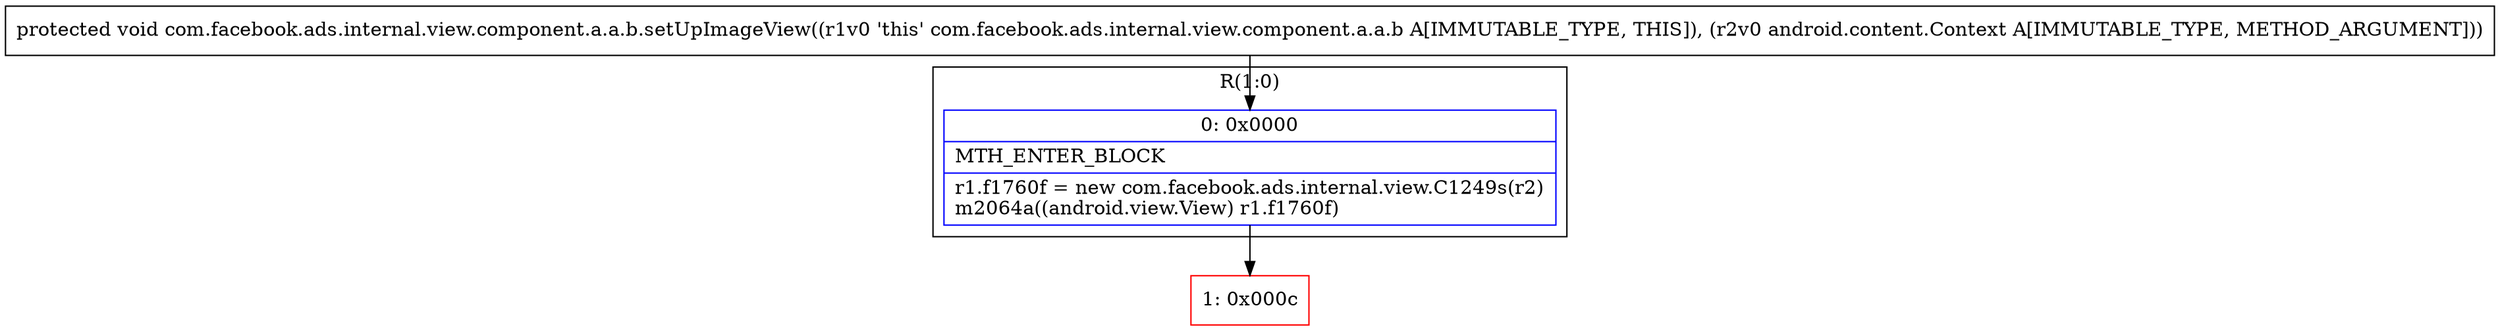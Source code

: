 digraph "CFG forcom.facebook.ads.internal.view.component.a.a.b.setUpImageView(Landroid\/content\/Context;)V" {
subgraph cluster_Region_1554475382 {
label = "R(1:0)";
node [shape=record,color=blue];
Node_0 [shape=record,label="{0\:\ 0x0000|MTH_ENTER_BLOCK\l|r1.f1760f = new com.facebook.ads.internal.view.C1249s(r2)\lm2064a((android.view.View) r1.f1760f)\l}"];
}
Node_1 [shape=record,color=red,label="{1\:\ 0x000c}"];
MethodNode[shape=record,label="{protected void com.facebook.ads.internal.view.component.a.a.b.setUpImageView((r1v0 'this' com.facebook.ads.internal.view.component.a.a.b A[IMMUTABLE_TYPE, THIS]), (r2v0 android.content.Context A[IMMUTABLE_TYPE, METHOD_ARGUMENT])) }"];
MethodNode -> Node_0;
Node_0 -> Node_1;
}

